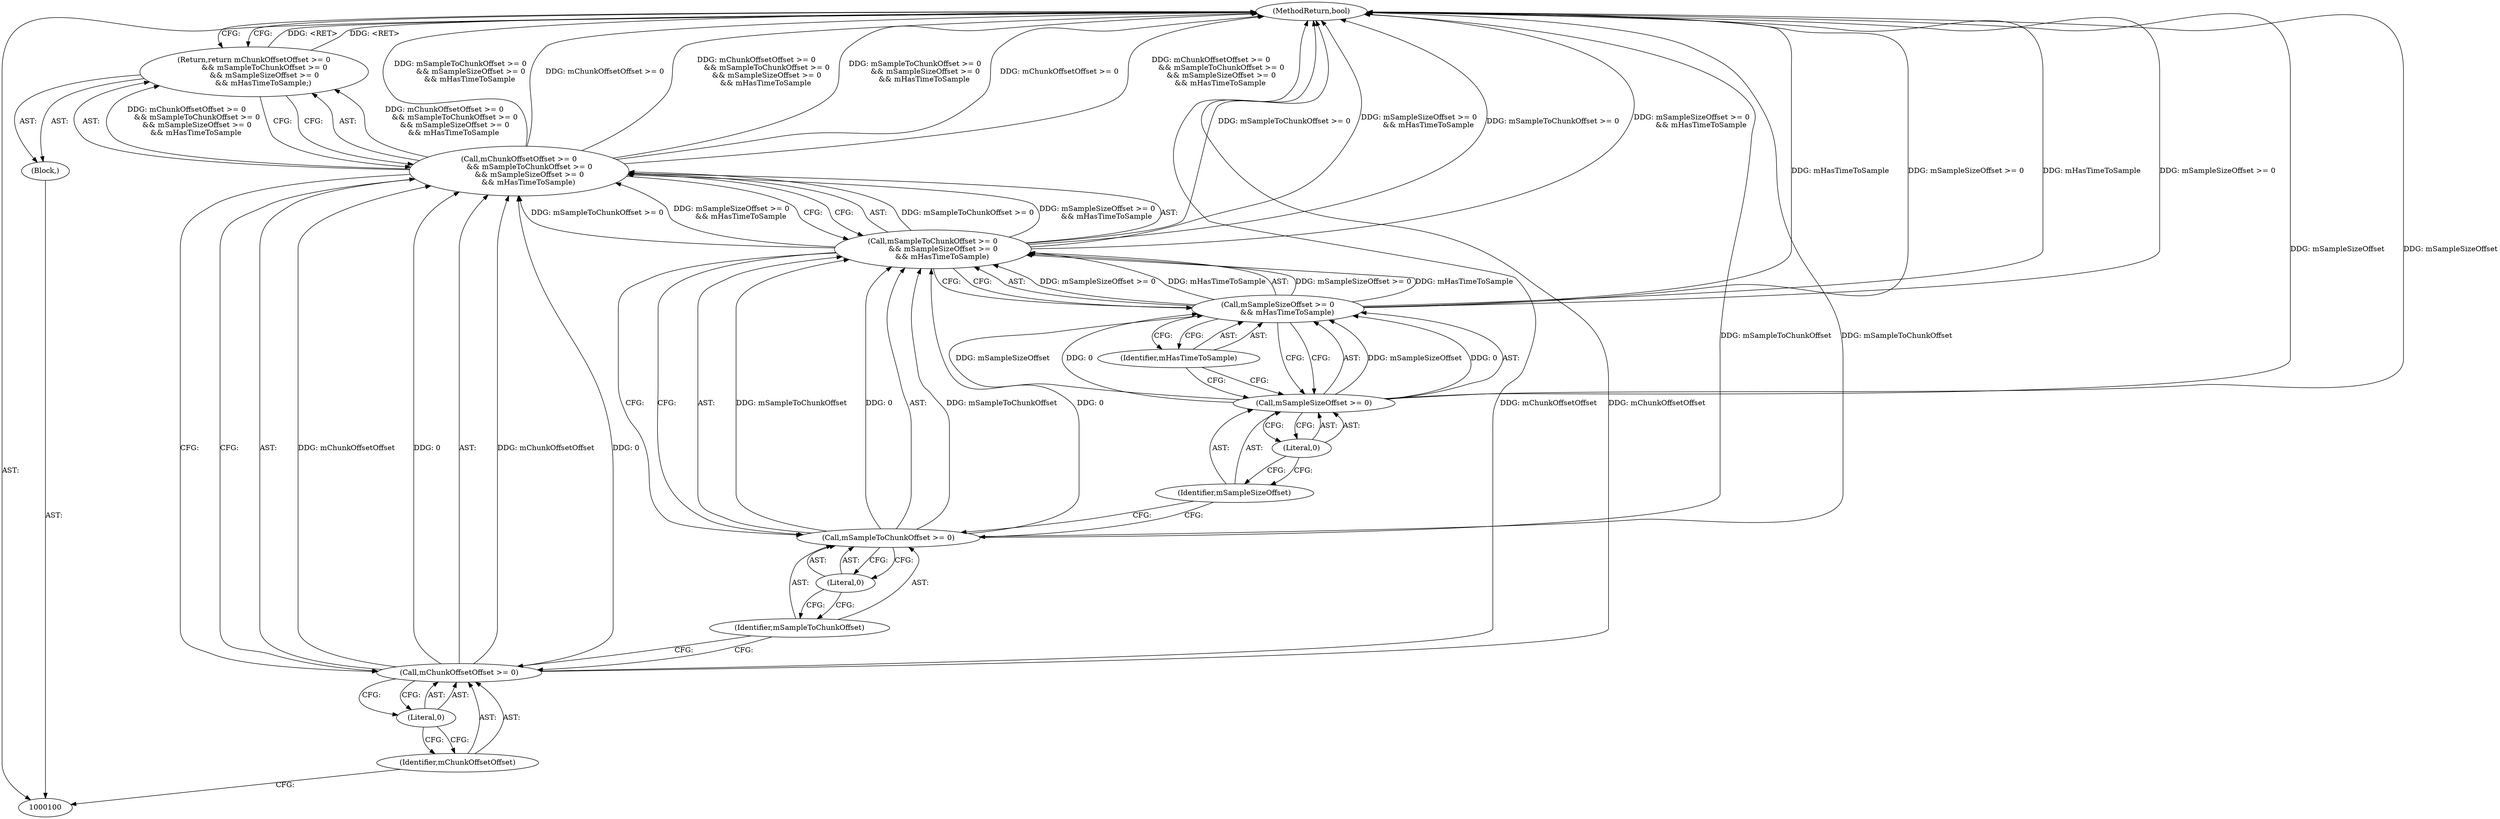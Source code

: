 digraph "0_Android_b57b3967b1a42dd505dbe4fcf1e1d810e3ae3777_0" {
"1000116" [label="(MethodReturn,bool)"];
"1000101" [label="(Block,)"];
"1000103" [label="(Call,mChunkOffsetOffset >= 0\n         && mSampleToChunkOffset >= 0\n         && mSampleSizeOffset >= 0\n        && mHasTimeToSample)"];
"1000104" [label="(Call,mChunkOffsetOffset >= 0)"];
"1000105" [label="(Identifier,mChunkOffsetOffset)"];
"1000106" [label="(Literal,0)"];
"1000102" [label="(Return,return mChunkOffsetOffset >= 0\n         && mSampleToChunkOffset >= 0\n         && mSampleSizeOffset >= 0\n        && mHasTimeToSample;)"];
"1000107" [label="(Call,mSampleToChunkOffset >= 0\n         && mSampleSizeOffset >= 0\n        && mHasTimeToSample)"];
"1000108" [label="(Call,mSampleToChunkOffset >= 0)"];
"1000109" [label="(Identifier,mSampleToChunkOffset)"];
"1000110" [label="(Literal,0)"];
"1000111" [label="(Call,mSampleSizeOffset >= 0\n        && mHasTimeToSample)"];
"1000112" [label="(Call,mSampleSizeOffset >= 0)"];
"1000113" [label="(Identifier,mSampleSizeOffset)"];
"1000114" [label="(Literal,0)"];
"1000115" [label="(Identifier,mHasTimeToSample)"];
"1000116" -> "1000100"  [label="AST: "];
"1000116" -> "1000102"  [label="CFG: "];
"1000107" -> "1000116"  [label="DDG: mSampleToChunkOffset >= 0"];
"1000107" -> "1000116"  [label="DDG: mSampleSizeOffset >= 0\n        && mHasTimeToSample"];
"1000103" -> "1000116"  [label="DDG: mSampleToChunkOffset >= 0\n         && mSampleSizeOffset >= 0\n        && mHasTimeToSample"];
"1000103" -> "1000116"  [label="DDG: mChunkOffsetOffset >= 0"];
"1000103" -> "1000116"  [label="DDG: mChunkOffsetOffset >= 0\n         && mSampleToChunkOffset >= 0\n         && mSampleSizeOffset >= 0\n        && mHasTimeToSample"];
"1000104" -> "1000116"  [label="DDG: mChunkOffsetOffset"];
"1000111" -> "1000116"  [label="DDG: mHasTimeToSample"];
"1000111" -> "1000116"  [label="DDG: mSampleSizeOffset >= 0"];
"1000112" -> "1000116"  [label="DDG: mSampleSizeOffset"];
"1000108" -> "1000116"  [label="DDG: mSampleToChunkOffset"];
"1000102" -> "1000116"  [label="DDG: <RET>"];
"1000101" -> "1000100"  [label="AST: "];
"1000102" -> "1000101"  [label="AST: "];
"1000103" -> "1000102"  [label="AST: "];
"1000103" -> "1000104"  [label="CFG: "];
"1000103" -> "1000107"  [label="CFG: "];
"1000104" -> "1000103"  [label="AST: "];
"1000107" -> "1000103"  [label="AST: "];
"1000102" -> "1000103"  [label="CFG: "];
"1000103" -> "1000116"  [label="DDG: mSampleToChunkOffset >= 0\n         && mSampleSizeOffset >= 0\n        && mHasTimeToSample"];
"1000103" -> "1000116"  [label="DDG: mChunkOffsetOffset >= 0"];
"1000103" -> "1000116"  [label="DDG: mChunkOffsetOffset >= 0\n         && mSampleToChunkOffset >= 0\n         && mSampleSizeOffset >= 0\n        && mHasTimeToSample"];
"1000103" -> "1000102"  [label="DDG: mChunkOffsetOffset >= 0\n         && mSampleToChunkOffset >= 0\n         && mSampleSizeOffset >= 0\n        && mHasTimeToSample"];
"1000104" -> "1000103"  [label="DDG: mChunkOffsetOffset"];
"1000104" -> "1000103"  [label="DDG: 0"];
"1000107" -> "1000103"  [label="DDG: mSampleToChunkOffset >= 0"];
"1000107" -> "1000103"  [label="DDG: mSampleSizeOffset >= 0\n        && mHasTimeToSample"];
"1000104" -> "1000103"  [label="AST: "];
"1000104" -> "1000106"  [label="CFG: "];
"1000105" -> "1000104"  [label="AST: "];
"1000106" -> "1000104"  [label="AST: "];
"1000109" -> "1000104"  [label="CFG: "];
"1000103" -> "1000104"  [label="CFG: "];
"1000104" -> "1000116"  [label="DDG: mChunkOffsetOffset"];
"1000104" -> "1000103"  [label="DDG: mChunkOffsetOffset"];
"1000104" -> "1000103"  [label="DDG: 0"];
"1000105" -> "1000104"  [label="AST: "];
"1000105" -> "1000100"  [label="CFG: "];
"1000106" -> "1000105"  [label="CFG: "];
"1000106" -> "1000104"  [label="AST: "];
"1000106" -> "1000105"  [label="CFG: "];
"1000104" -> "1000106"  [label="CFG: "];
"1000102" -> "1000101"  [label="AST: "];
"1000102" -> "1000103"  [label="CFG: "];
"1000103" -> "1000102"  [label="AST: "];
"1000116" -> "1000102"  [label="CFG: "];
"1000102" -> "1000116"  [label="DDG: <RET>"];
"1000103" -> "1000102"  [label="DDG: mChunkOffsetOffset >= 0\n         && mSampleToChunkOffset >= 0\n         && mSampleSizeOffset >= 0\n        && mHasTimeToSample"];
"1000107" -> "1000103"  [label="AST: "];
"1000107" -> "1000108"  [label="CFG: "];
"1000107" -> "1000111"  [label="CFG: "];
"1000108" -> "1000107"  [label="AST: "];
"1000111" -> "1000107"  [label="AST: "];
"1000103" -> "1000107"  [label="CFG: "];
"1000107" -> "1000116"  [label="DDG: mSampleToChunkOffset >= 0"];
"1000107" -> "1000116"  [label="DDG: mSampleSizeOffset >= 0\n        && mHasTimeToSample"];
"1000107" -> "1000103"  [label="DDG: mSampleToChunkOffset >= 0"];
"1000107" -> "1000103"  [label="DDG: mSampleSizeOffset >= 0\n        && mHasTimeToSample"];
"1000108" -> "1000107"  [label="DDG: mSampleToChunkOffset"];
"1000108" -> "1000107"  [label="DDG: 0"];
"1000111" -> "1000107"  [label="DDG: mSampleSizeOffset >= 0"];
"1000111" -> "1000107"  [label="DDG: mHasTimeToSample"];
"1000108" -> "1000107"  [label="AST: "];
"1000108" -> "1000110"  [label="CFG: "];
"1000109" -> "1000108"  [label="AST: "];
"1000110" -> "1000108"  [label="AST: "];
"1000113" -> "1000108"  [label="CFG: "];
"1000107" -> "1000108"  [label="CFG: "];
"1000108" -> "1000116"  [label="DDG: mSampleToChunkOffset"];
"1000108" -> "1000107"  [label="DDG: mSampleToChunkOffset"];
"1000108" -> "1000107"  [label="DDG: 0"];
"1000109" -> "1000108"  [label="AST: "];
"1000109" -> "1000104"  [label="CFG: "];
"1000110" -> "1000109"  [label="CFG: "];
"1000110" -> "1000108"  [label="AST: "];
"1000110" -> "1000109"  [label="CFG: "];
"1000108" -> "1000110"  [label="CFG: "];
"1000111" -> "1000107"  [label="AST: "];
"1000111" -> "1000112"  [label="CFG: "];
"1000111" -> "1000115"  [label="CFG: "];
"1000112" -> "1000111"  [label="AST: "];
"1000115" -> "1000111"  [label="AST: "];
"1000107" -> "1000111"  [label="CFG: "];
"1000111" -> "1000116"  [label="DDG: mHasTimeToSample"];
"1000111" -> "1000116"  [label="DDG: mSampleSizeOffset >= 0"];
"1000111" -> "1000107"  [label="DDG: mSampleSizeOffset >= 0"];
"1000111" -> "1000107"  [label="DDG: mHasTimeToSample"];
"1000112" -> "1000111"  [label="DDG: mSampleSizeOffset"];
"1000112" -> "1000111"  [label="DDG: 0"];
"1000112" -> "1000111"  [label="AST: "];
"1000112" -> "1000114"  [label="CFG: "];
"1000113" -> "1000112"  [label="AST: "];
"1000114" -> "1000112"  [label="AST: "];
"1000115" -> "1000112"  [label="CFG: "];
"1000111" -> "1000112"  [label="CFG: "];
"1000112" -> "1000116"  [label="DDG: mSampleSizeOffset"];
"1000112" -> "1000111"  [label="DDG: mSampleSizeOffset"];
"1000112" -> "1000111"  [label="DDG: 0"];
"1000113" -> "1000112"  [label="AST: "];
"1000113" -> "1000108"  [label="CFG: "];
"1000114" -> "1000113"  [label="CFG: "];
"1000114" -> "1000112"  [label="AST: "];
"1000114" -> "1000113"  [label="CFG: "];
"1000112" -> "1000114"  [label="CFG: "];
"1000115" -> "1000111"  [label="AST: "];
"1000115" -> "1000112"  [label="CFG: "];
"1000111" -> "1000115"  [label="CFG: "];
}

